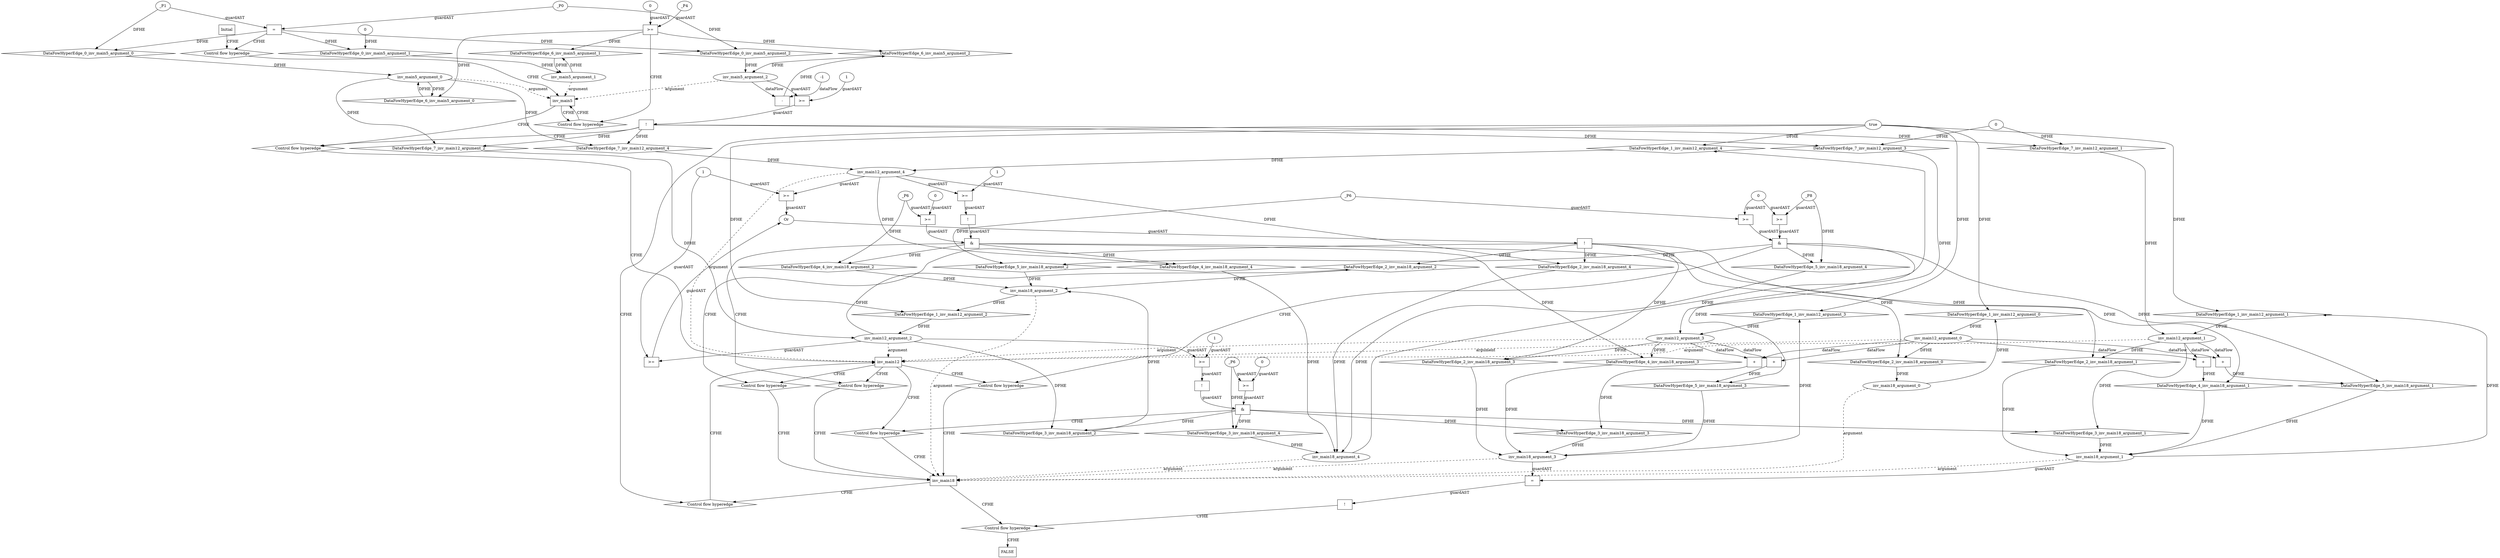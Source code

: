 digraph dag {
"inv_main12" [label="inv_main12" nodeName="inv_main12" class=CONTROL  shape="rect"];
"inv_main18" [label="inv_main18" nodeName="inv_main18" class=CONTROL  shape="rect"];
"inv_main5" [label="inv_main5" nodeName="inv_main5" class=CONTROL  shape="rect"];
FALSE [label="FALSE" nodeName=FALSE class=CONTROL  shape="rect"];
Initial [label="Initial" nodeName=Initial class=CONTROL  shape="rect"];
ControlFowHyperEdge_0 [label="Control flow hyperedge" nodeName=ControlFowHyperEdge_0 class=controlFlowHyperEdge shape="diamond"];
"Initial" -> ControlFowHyperEdge_0 [label="CFHE"]
ControlFowHyperEdge_0 -> "inv_main5" [label="CFHE"]
ControlFowHyperEdge_1 [label="Control flow hyperedge" nodeName=ControlFowHyperEdge_1 class=controlFlowHyperEdge shape="diamond"];
"inv_main18" -> ControlFowHyperEdge_1 [label="CFHE"]
ControlFowHyperEdge_1 -> "inv_main12" [label="CFHE"]
ControlFowHyperEdge_2 [label="Control flow hyperedge" nodeName=ControlFowHyperEdge_2 class=controlFlowHyperEdge shape="diamond"];
"inv_main12" -> ControlFowHyperEdge_2 [label="CFHE"]
ControlFowHyperEdge_2 -> "inv_main18" [label="CFHE"]
ControlFowHyperEdge_3 [label="Control flow hyperedge" nodeName=ControlFowHyperEdge_3 class=controlFlowHyperEdge shape="diamond"];
"inv_main12" -> ControlFowHyperEdge_3 [label="CFHE"]
ControlFowHyperEdge_3 -> "inv_main18" [label="CFHE"]
ControlFowHyperEdge_4 [label="Control flow hyperedge" nodeName=ControlFowHyperEdge_4 class=controlFlowHyperEdge shape="diamond"];
"inv_main12" -> ControlFowHyperEdge_4 [label="CFHE"]
ControlFowHyperEdge_4 -> "inv_main18" [label="CFHE"]
ControlFowHyperEdge_5 [label="Control flow hyperedge" nodeName=ControlFowHyperEdge_5 class=controlFlowHyperEdge shape="diamond"];
"inv_main12" -> ControlFowHyperEdge_5 [label="CFHE"]
ControlFowHyperEdge_5 -> "inv_main18" [label="CFHE"]
ControlFowHyperEdge_6 [label="Control flow hyperedge" nodeName=ControlFowHyperEdge_6 class=controlFlowHyperEdge shape="diamond"];
"inv_main5" -> ControlFowHyperEdge_6 [label="CFHE"]
ControlFowHyperEdge_6 -> "inv_main5" [label="CFHE"]
ControlFowHyperEdge_7 [label="Control flow hyperedge" nodeName=ControlFowHyperEdge_7 class=controlFlowHyperEdge shape="diamond"];
"inv_main5" -> ControlFowHyperEdge_7 [label="CFHE"]
ControlFowHyperEdge_7 -> "inv_main12" [label="CFHE"]
ControlFowHyperEdge_8 [label="Control flow hyperedge" nodeName=ControlFowHyperEdge_8 class=controlFlowHyperEdge shape="diamond"];
"inv_main18" -> ControlFowHyperEdge_8 [label="CFHE"]
ControlFowHyperEdge_8 -> "FALSE" [label="CFHE"]
"inv_main5_argument_0" [label="inv_main5_argument_0" nodeName=argument0 class=argument  head="inv_main5" shape="oval"];
"inv_main5_argument_0" -> "inv_main5"[label="argument" style="dashed"]
"inv_main5_argument_1" [label="inv_main5_argument_1" nodeName=argument1 class=argument  head="inv_main5" shape="oval"];
"inv_main5_argument_1" -> "inv_main5"[label="argument" style="dashed"]
"inv_main5_argument_2" [label="inv_main5_argument_2" nodeName=argument2 class=argument  head="inv_main5" shape="oval"];
"inv_main5_argument_2" -> "inv_main5"[label="argument" style="dashed"]
"inv_main12_argument_0" [label="inv_main12_argument_0" nodeName=argument0 class=argument  head="inv_main12" shape="oval"];
"inv_main12_argument_0" -> "inv_main12"[label="argument" style="dashed"]
"inv_main12_argument_1" [label="inv_main12_argument_1" nodeName=argument1 class=argument  head="inv_main12" shape="oval"];
"inv_main12_argument_1" -> "inv_main12"[label="argument" style="dashed"]
"inv_main12_argument_2" [label="inv_main12_argument_2" nodeName=argument2 class=argument  head="inv_main12" shape="oval"];
"inv_main12_argument_2" -> "inv_main12"[label="argument" style="dashed"]
"inv_main12_argument_3" [label="inv_main12_argument_3" nodeName=argument3 class=argument  head="inv_main12" shape="oval"];
"inv_main12_argument_3" -> "inv_main12"[label="argument" style="dashed"]
"inv_main12_argument_4" [label="inv_main12_argument_4" nodeName=argument4 class=argument  head="inv_main12" shape="oval"];
"inv_main12_argument_4" -> "inv_main12"[label="argument" style="dashed"]
"inv_main18_argument_0" [label="inv_main18_argument_0" nodeName=argument0 class=argument  head="inv_main18" shape="oval"];
"inv_main18_argument_0" -> "inv_main18"[label="argument" style="dashed"]
"inv_main18_argument_1" [label="inv_main18_argument_1" nodeName=argument1 class=argument  head="inv_main18" shape="oval"];
"inv_main18_argument_1" -> "inv_main18"[label="argument" style="dashed"]
"inv_main18_argument_2" [label="inv_main18_argument_2" nodeName=argument2 class=argument  head="inv_main18" shape="oval"];
"inv_main18_argument_2" -> "inv_main18"[label="argument" style="dashed"]
"inv_main18_argument_3" [label="inv_main18_argument_3" nodeName=argument3 class=argument  head="inv_main18" shape="oval"];
"inv_main18_argument_3" -> "inv_main18"[label="argument" style="dashed"]
"inv_main18_argument_4" [label="inv_main18_argument_4" nodeName=argument4 class=argument  head="inv_main18" shape="oval"];
"inv_main18_argument_4" -> "inv_main18"[label="argument" style="dashed"]

"xxxinv_main5___Initial_0xxxguard_0_node_0" [label="=" nodeName="xxxinv_main5___Initial_0xxxguard_0_node_0" class=Operator  shape="rect"];
"xxxinv_main5___Initial_0xxxdataFlow2_node_0" -> "xxxinv_main5___Initial_0xxxguard_0_node_0"[label="guardAST"]
"xxxinv_main5___Initial_0xxxdataFlow_0_node_0" -> "xxxinv_main5___Initial_0xxxguard_0_node_0"[label="guardAST"]

"xxxinv_main5___Initial_0xxxguard_0_node_0" -> "ControlFowHyperEdge_0" [label="CFHE"];
"xxxinv_main5___Initial_0xxxdataFlow_0_node_0" [label="_P1" nodeName="xxxinv_main5___Initial_0xxxdataFlow_0_node_0" class=symbolicConstant ];

"xxxinv_main5___Initial_0xxxdataFlow1_node_0" [label="0" nodeName="xxxinv_main5___Initial_0xxxdataFlow1_node_0" class=IdealInt ];

"xxxinv_main5___Initial_0xxxdataFlow2_node_0" [label="_P0" nodeName="xxxinv_main5___Initial_0xxxdataFlow2_node_0" class=symbolicConstant ];

"xxxinv_main12___inv_main18_1xxxguard_0_node_0" [label="true" nodeName="xxxinv_main12___inv_main18_1xxxguard_0_node_0" class=Constant ];

"xxxinv_main12___inv_main18_1xxxguard_0_node_0" -> "ControlFowHyperEdge_1" [label="CFHE"];
"xxxinv_main18___inv_main12_2xxxguard_0_node_0" [label="!" nodeName="xxxinv_main18___inv_main12_2xxxguard_0_node_0" class=Operator shape="rect"];
"xxxinv_main18___inv_main12_2xxxguard_0_node_1" [label="Or" nodeName="xxxinv_main18___inv_main12_2xxxguard_0_node_1" class=Operator ];
"xxxinv_main18___inv_main12_2xxxguard_0_node_2" [label=">=" nodeName="xxxinv_main18___inv_main12_2xxxguard_0_node_2" class=Operator  shape="rect"];
"xxxinv_main18___inv_main12_2xxxguard_0_node_4" [label="1" nodeName="xxxinv_main18___inv_main12_2xxxguard_0_node_4" class=IdealInt ];
"xxxinv_main18___inv_main12_2xxxguard_0_node_5" [label=">=" nodeName="xxxinv_main18___inv_main12_2xxxguard_0_node_5" class=Operator  shape="rect"];
"xxxinv_main18___inv_main12_2xxxguard_0_node_1" -> "xxxinv_main18___inv_main12_2xxxguard_0_node_0"[label="guardAST"]
"xxxinv_main18___inv_main12_2xxxguard_0_node_2" -> "xxxinv_main18___inv_main12_2xxxguard_0_node_1"[label="guardAST"]
"xxxinv_main18___inv_main12_2xxxguard_0_node_5" -> "xxxinv_main18___inv_main12_2xxxguard_0_node_1"[label="guardAST"]
"inv_main12_argument_2" -> "xxxinv_main18___inv_main12_2xxxguard_0_node_2"[label="guardAST"]
"xxxinv_main18___inv_main12_2xxxguard_0_node_4" -> "xxxinv_main18___inv_main12_2xxxguard_0_node_2"[label="guardAST"]
"inv_main12_argument_4" -> "xxxinv_main18___inv_main12_2xxxguard_0_node_5"[label="guardAST"]
"xxxinv_main18___inv_main12_2xxxguard_0_node_4" -> "xxxinv_main18___inv_main12_2xxxguard_0_node_5"[label="guardAST"]

"xxxinv_main18___inv_main12_2xxxguard_0_node_0" -> "ControlFowHyperEdge_2" [label="CFHE"];
"xxxinv_main18___inv_main12_3xxx_and" [label="&" nodeName="xxxinv_main18___inv_main12_3xxx_and" class=Operator shape="rect"];
"xxxinv_main18___inv_main12_3xxxguard_0_node_0" [label=">=" nodeName="xxxinv_main18___inv_main12_3xxxguard_0_node_0" class=Operator  shape="rect"];
"xxxinv_main18___inv_main12_3xxxguard_0_node_2" [label="0" nodeName="xxxinv_main18___inv_main12_3xxxguard_0_node_2" class=IdealInt ];
"xxxinv_main18___inv_main12_3xxxdataFlow1_node_0" -> "xxxinv_main18___inv_main12_3xxxguard_0_node_0"[label="guardAST"]
"xxxinv_main18___inv_main12_3xxxguard_0_node_2" -> "xxxinv_main18___inv_main12_3xxxguard_0_node_0"[label="guardAST"]

"xxxinv_main18___inv_main12_3xxxguard_0_node_0" -> "xxxinv_main18___inv_main12_3xxx_and" [label="guardAST"];
"xxxinv_main18___inv_main12_3xxxguard1_node_0" [label="!" nodeName="xxxinv_main18___inv_main12_3xxxguard1_node_0" class=Operator shape="rect"];
"xxxinv_main18___inv_main12_3xxxguard1_node_1" [label=">=" nodeName="xxxinv_main18___inv_main12_3xxxguard1_node_1" class=Operator  shape="rect"];
"xxxinv_main18___inv_main12_3xxxguard1_node_3" [label="1" nodeName="xxxinv_main18___inv_main12_3xxxguard1_node_3" class=IdealInt ];
"xxxinv_main18___inv_main12_3xxxguard1_node_1" -> "xxxinv_main18___inv_main12_3xxxguard1_node_0"[label="guardAST"]
"inv_main12_argument_2" -> "xxxinv_main18___inv_main12_3xxxguard1_node_1"[label="guardAST"]
"xxxinv_main18___inv_main12_3xxxguard1_node_3" -> "xxxinv_main18___inv_main12_3xxxguard1_node_1"[label="guardAST"]

"xxxinv_main18___inv_main12_3xxxguard1_node_0" -> "xxxinv_main18___inv_main12_3xxx_and" [label="guardAST"];
"xxxinv_main18___inv_main12_3xxx_and" -> "ControlFowHyperEdge_3" [label="CFHE"];
"xxxinv_main18___inv_main12_3xxxdataFlow_0_node_0" [label="+" nodeName="xxxinv_main18___inv_main12_3xxxdataFlow_0_node_0" class= Operator shape="rect"];
"inv_main12_argument_3" -> "xxxinv_main18___inv_main12_3xxxdataFlow_0_node_0"[label="dataFlow"]
"inv_main12_argument_0" -> "xxxinv_main18___inv_main12_3xxxdataFlow_0_node_0"[label="dataFlow"]

"xxxinv_main18___inv_main12_3xxxdataFlow1_node_0" [label="_P6" nodeName="xxxinv_main18___inv_main12_3xxxdataFlow1_node_0" class=symbolicConstant ];

"xxxinv_main18___inv_main12_4xxx_and" [label="&" nodeName="xxxinv_main18___inv_main12_4xxx_and" class=Operator shape="rect"];
"xxxinv_main18___inv_main12_4xxxguard_0_node_0" [label="!" nodeName="xxxinv_main18___inv_main12_4xxxguard_0_node_0" class=Operator shape="rect"];
"xxxinv_main18___inv_main12_4xxxguard_0_node_1" [label=">=" nodeName="xxxinv_main18___inv_main12_4xxxguard_0_node_1" class=Operator  shape="rect"];
"xxxinv_main18___inv_main12_4xxxguard_0_node_3" [label="1" nodeName="xxxinv_main18___inv_main12_4xxxguard_0_node_3" class=IdealInt ];
"xxxinv_main18___inv_main12_4xxxguard_0_node_1" -> "xxxinv_main18___inv_main12_4xxxguard_0_node_0"[label="guardAST"]
"inv_main12_argument_4" -> "xxxinv_main18___inv_main12_4xxxguard_0_node_1"[label="guardAST"]
"xxxinv_main18___inv_main12_4xxxguard_0_node_3" -> "xxxinv_main18___inv_main12_4xxxguard_0_node_1"[label="guardAST"]

"xxxinv_main18___inv_main12_4xxxguard_0_node_0" -> "xxxinv_main18___inv_main12_4xxx_and" [label="guardAST"];
"xxxinv_main18___inv_main12_4xxxguard1_node_0" [label=">=" nodeName="xxxinv_main18___inv_main12_4xxxguard1_node_0" class=Operator  shape="rect"];
"xxxinv_main18___inv_main12_4xxxguard1_node_2" [label="0" nodeName="xxxinv_main18___inv_main12_4xxxguard1_node_2" class=IdealInt ];
"xxxinv_main18___inv_main12_4xxxdataFlow1_node_0" -> "xxxinv_main18___inv_main12_4xxxguard1_node_0"[label="guardAST"]
"xxxinv_main18___inv_main12_4xxxguard1_node_2" -> "xxxinv_main18___inv_main12_4xxxguard1_node_0"[label="guardAST"]

"xxxinv_main18___inv_main12_4xxxguard1_node_0" -> "xxxinv_main18___inv_main12_4xxx_and" [label="guardAST"];
"xxxinv_main18___inv_main12_4xxx_and" -> "ControlFowHyperEdge_4" [label="CFHE"];
"xxxinv_main18___inv_main12_4xxxdataFlow_0_node_0" [label="+" nodeName="xxxinv_main18___inv_main12_4xxxdataFlow_0_node_0" class= Operator shape="rect"];
"inv_main12_argument_1" -> "xxxinv_main18___inv_main12_4xxxdataFlow_0_node_0"[label="dataFlow"]
"inv_main12_argument_0" -> "xxxinv_main18___inv_main12_4xxxdataFlow_0_node_0"[label="dataFlow"]

"xxxinv_main18___inv_main12_4xxxdataFlow1_node_0" [label="_P6" nodeName="xxxinv_main18___inv_main12_4xxxdataFlow1_node_0" class=symbolicConstant ];

"xxxinv_main18___inv_main12_5xxx_and" [label="&" nodeName="xxxinv_main18___inv_main12_5xxx_and" class=Operator shape="rect"];
"xxxinv_main18___inv_main12_5xxxguard_0_node_0" [label=">=" nodeName="xxxinv_main18___inv_main12_5xxxguard_0_node_0" class=Operator  shape="rect"];
"xxxinv_main18___inv_main12_5xxxguard_0_node_2" [label="0" nodeName="xxxinv_main18___inv_main12_5xxxguard_0_node_2" class=IdealInt ];
"xxxinv_main18___inv_main12_5xxxdataFlow3_node_0" -> "xxxinv_main18___inv_main12_5xxxguard_0_node_0"[label="guardAST"]
"xxxinv_main18___inv_main12_5xxxguard_0_node_2" -> "xxxinv_main18___inv_main12_5xxxguard_0_node_0"[label="guardAST"]

"xxxinv_main18___inv_main12_5xxxguard_0_node_0" -> "xxxinv_main18___inv_main12_5xxx_and" [label="guardAST"];
"xxxinv_main18___inv_main12_5xxxguard1_node_0" [label=">=" nodeName="xxxinv_main18___inv_main12_5xxxguard1_node_0" class=Operator  shape="rect"];
"xxxinv_main18___inv_main12_5xxxdataFlow1_node_0" -> "xxxinv_main18___inv_main12_5xxxguard1_node_0"[label="guardAST"]
"xxxinv_main18___inv_main12_5xxxguard_0_node_2" -> "xxxinv_main18___inv_main12_5xxxguard1_node_0"[label="guardAST"]

"xxxinv_main18___inv_main12_5xxxguard1_node_0" -> "xxxinv_main18___inv_main12_5xxx_and" [label="guardAST"];
"xxxinv_main18___inv_main12_5xxx_and" -> "ControlFowHyperEdge_5" [label="CFHE"];
"xxxinv_main18___inv_main12_5xxxdataFlow_0_node_0" [label="+" nodeName="xxxinv_main18___inv_main12_5xxxdataFlow_0_node_0" class= Operator shape="rect"];
"inv_main12_argument_1" -> "xxxinv_main18___inv_main12_5xxxdataFlow_0_node_0"[label="dataFlow"]
"inv_main12_argument_0" -> "xxxinv_main18___inv_main12_5xxxdataFlow_0_node_0"[label="dataFlow"]

"xxxinv_main18___inv_main12_5xxxdataFlow1_node_0" [label="_P6" nodeName="xxxinv_main18___inv_main12_5xxxdataFlow1_node_0" class=symbolicConstant ];

"xxxinv_main18___inv_main12_5xxxdataFlow2_node_0" [label="+" nodeName="xxxinv_main18___inv_main12_5xxxdataFlow2_node_0" class= Operator shape="rect"];
"inv_main12_argument_3" -> "xxxinv_main18___inv_main12_5xxxdataFlow2_node_0"[label="dataFlow"]
"inv_main12_argument_0" -> "xxxinv_main18___inv_main12_5xxxdataFlow2_node_0"[label="dataFlow"]

"xxxinv_main18___inv_main12_5xxxdataFlow3_node_0" [label="_P8" nodeName="xxxinv_main18___inv_main12_5xxxdataFlow3_node_0" class=symbolicConstant ];

"xxxinv_main5___inv_main5_6xxxguard_0_node_0" [label=">=" nodeName="xxxinv_main5___inv_main5_6xxxguard_0_node_0" class=Operator  shape="rect"];
"xxxinv_main5___inv_main5_6xxxguard_0_node_1" [label="_P4" nodeName="xxxinv_main5___inv_main5_6xxxguard_0_node_1" class=symbolicConstant ];
"xxxinv_main5___inv_main5_6xxxguard_0_node_2" [label="0" nodeName="xxxinv_main5___inv_main5_6xxxguard_0_node_2" class=IdealInt ];
"xxxinv_main5___inv_main5_6xxxguard_0_node_1" -> "xxxinv_main5___inv_main5_6xxxguard_0_node_0"[label="guardAST"]
"xxxinv_main5___inv_main5_6xxxguard_0_node_2" -> "xxxinv_main5___inv_main5_6xxxguard_0_node_0"[label="guardAST"]

"xxxinv_main5___inv_main5_6xxxguard_0_node_0" -> "ControlFowHyperEdge_6" [label="CFHE"];

"xxxinv_main5___inv_main5_6xxxdataFlow1_node_0" [label="-" nodeName="xxxinv_main5___inv_main5_6xxxdataFlow1_node_0" class= Operator shape="rect"];
"xxxinv_main5___inv_main5_6xxxdataFlow1_node_2" [label="-1" nodeName="xxxinv_main5___inv_main5_6xxxdataFlow1_node_2" class=IdealInt ];
"inv_main5_argument_2" -> "xxxinv_main5___inv_main5_6xxxdataFlow1_node_0"[label="dataFlow"]
"xxxinv_main5___inv_main5_6xxxdataFlow1_node_2" -> "xxxinv_main5___inv_main5_6xxxdataFlow1_node_0"[label="dataFlow"]

"xxxinv_main12___inv_main5_7xxxguard_0_node_0" [label="!" nodeName="xxxinv_main12___inv_main5_7xxxguard_0_node_0" class=Operator shape="rect"];
"xxxinv_main12___inv_main5_7xxxguard_0_node_1" [label=">=" nodeName="xxxinv_main12___inv_main5_7xxxguard_0_node_1" class=Operator  shape="rect"];
"xxxinv_main12___inv_main5_7xxxguard_0_node_3" [label="1" nodeName="xxxinv_main12___inv_main5_7xxxguard_0_node_3" class=IdealInt ];
"xxxinv_main12___inv_main5_7xxxguard_0_node_1" -> "xxxinv_main12___inv_main5_7xxxguard_0_node_0"[label="guardAST"]
"inv_main5_argument_2" -> "xxxinv_main12___inv_main5_7xxxguard_0_node_1"[label="guardAST"]
"xxxinv_main12___inv_main5_7xxxguard_0_node_3" -> "xxxinv_main12___inv_main5_7xxxguard_0_node_1"[label="guardAST"]

"xxxinv_main12___inv_main5_7xxxguard_0_node_0" -> "ControlFowHyperEdge_7" [label="CFHE"];
"xxxinv_main12___inv_main5_7xxxdataFlow_0_node_0" [label="0" nodeName="xxxinv_main12___inv_main5_7xxxdataFlow_0_node_0" class=IdealInt ];




"xxxFALSE___inv_main18_8xxxguard_0_node_0" [label="!" nodeName="xxxFALSE___inv_main18_8xxxguard_0_node_0" class=Operator shape="rect"];
"xxxFALSE___inv_main18_8xxxguard_0_node_1" [label="=" nodeName="xxxFALSE___inv_main18_8xxxguard_0_node_1" class=Operator  shape="rect"];
"xxxFALSE___inv_main18_8xxxguard_0_node_1" -> "xxxFALSE___inv_main18_8xxxguard_0_node_0"[label="guardAST"]
"inv_main18_argument_1" -> "xxxFALSE___inv_main18_8xxxguard_0_node_1"[label="guardAST"]
"inv_main18_argument_3" -> "xxxFALSE___inv_main18_8xxxguard_0_node_1"[label="guardAST"]

"xxxFALSE___inv_main18_8xxxguard_0_node_0" -> "ControlFowHyperEdge_8" [label="CFHE"];
"inv_main18_argument_3" -> "DataFowHyperEdge_1_inv_main12_argument_3"[label="DFHE"]
"DataFowHyperEdge_1_inv_main12_argument_3" [label="DataFowHyperEdge_1_inv_main12_argument_3" nodeName="DataFowHyperEdge_1_inv_main12_argument_3" class=DataFlowHyperedge shape="diamond"];
"DataFowHyperEdge_1_inv_main12_argument_3" -> "inv_main12_argument_3"[label="DFHE"]
"xxxinv_main12___inv_main18_1xxxguard_0_node_0" -> "DataFowHyperEdge_1_inv_main12_argument_3"[label="DFHE"]
"inv_main18_argument_1" -> "DataFowHyperEdge_1_inv_main12_argument_1"[label="DFHE"]
"DataFowHyperEdge_1_inv_main12_argument_1" [label="DataFowHyperEdge_1_inv_main12_argument_1" nodeName="DataFowHyperEdge_1_inv_main12_argument_1" class=DataFlowHyperedge shape="diamond"];
"DataFowHyperEdge_1_inv_main12_argument_1" -> "inv_main12_argument_1"[label="DFHE"]
"xxxinv_main12___inv_main18_1xxxguard_0_node_0" -> "DataFowHyperEdge_1_inv_main12_argument_1"[label="DFHE"]
"inv_main18_argument_0" -> "DataFowHyperEdge_1_inv_main12_argument_0"[label="DFHE"]
"DataFowHyperEdge_1_inv_main12_argument_0" [label="DataFowHyperEdge_1_inv_main12_argument_0" nodeName="DataFowHyperEdge_1_inv_main12_argument_0" class=DataFlowHyperedge shape="diamond"];
"DataFowHyperEdge_1_inv_main12_argument_0" -> "inv_main12_argument_0"[label="DFHE"]
"xxxinv_main12___inv_main18_1xxxguard_0_node_0" -> "DataFowHyperEdge_1_inv_main12_argument_0"[label="DFHE"]
"inv_main18_argument_4" -> "DataFowHyperEdge_1_inv_main12_argument_4"[label="DFHE"]
"DataFowHyperEdge_1_inv_main12_argument_4" [label="DataFowHyperEdge_1_inv_main12_argument_4" nodeName="DataFowHyperEdge_1_inv_main12_argument_4" class=DataFlowHyperedge shape="diamond"];
"DataFowHyperEdge_1_inv_main12_argument_4" -> "inv_main12_argument_4"[label="DFHE"]
"xxxinv_main12___inv_main18_1xxxguard_0_node_0" -> "DataFowHyperEdge_1_inv_main12_argument_4"[label="DFHE"]
"inv_main18_argument_2" -> "DataFowHyperEdge_1_inv_main12_argument_2"[label="DFHE"]
"DataFowHyperEdge_1_inv_main12_argument_2" [label="DataFowHyperEdge_1_inv_main12_argument_2" nodeName="DataFowHyperEdge_1_inv_main12_argument_2" class=DataFlowHyperedge shape="diamond"];
"DataFowHyperEdge_1_inv_main12_argument_2" -> "inv_main12_argument_2"[label="DFHE"]
"xxxinv_main12___inv_main18_1xxxguard_0_node_0" -> "DataFowHyperEdge_1_inv_main12_argument_2"[label="DFHE"]
"inv_main12_argument_2" -> "DataFowHyperEdge_2_inv_main18_argument_2"[label="DFHE"]
"DataFowHyperEdge_2_inv_main18_argument_2" [label="DataFowHyperEdge_2_inv_main18_argument_2" nodeName="DataFowHyperEdge_2_inv_main18_argument_2" class=DataFlowHyperedge shape="diamond"];
"DataFowHyperEdge_2_inv_main18_argument_2" -> "inv_main18_argument_2"[label="DFHE"]
"xxxinv_main18___inv_main12_2xxxguard_0_node_0" -> "DataFowHyperEdge_2_inv_main18_argument_2"[label="DFHE"]
"inv_main12_argument_4" -> "DataFowHyperEdge_2_inv_main18_argument_4"[label="DFHE"]
"DataFowHyperEdge_2_inv_main18_argument_4" [label="DataFowHyperEdge_2_inv_main18_argument_4" nodeName="DataFowHyperEdge_2_inv_main18_argument_4" class=DataFlowHyperedge shape="diamond"];
"DataFowHyperEdge_2_inv_main18_argument_4" -> "inv_main18_argument_4"[label="DFHE"]
"xxxinv_main18___inv_main12_2xxxguard_0_node_0" -> "DataFowHyperEdge_2_inv_main18_argument_4"[label="DFHE"]
"inv_main12_argument_0" -> "DataFowHyperEdge_2_inv_main18_argument_0"[label="DFHE"]
"DataFowHyperEdge_2_inv_main18_argument_0" [label="DataFowHyperEdge_2_inv_main18_argument_0" nodeName="DataFowHyperEdge_2_inv_main18_argument_0" class=DataFlowHyperedge shape="diamond"];
"DataFowHyperEdge_2_inv_main18_argument_0" -> "inv_main18_argument_0"[label="DFHE"]
"xxxinv_main18___inv_main12_2xxxguard_0_node_0" -> "DataFowHyperEdge_2_inv_main18_argument_0"[label="DFHE"]
"inv_main12_argument_1" -> "DataFowHyperEdge_2_inv_main18_argument_1"[label="DFHE"]
"DataFowHyperEdge_2_inv_main18_argument_1" [label="DataFowHyperEdge_2_inv_main18_argument_1" nodeName="DataFowHyperEdge_2_inv_main18_argument_1" class=DataFlowHyperedge shape="diamond"];
"DataFowHyperEdge_2_inv_main18_argument_1" -> "inv_main18_argument_1"[label="DFHE"]
"xxxinv_main18___inv_main12_2xxxguard_0_node_0" -> "DataFowHyperEdge_2_inv_main18_argument_1"[label="DFHE"]
"inv_main12_argument_3" -> "DataFowHyperEdge_2_inv_main18_argument_3"[label="DFHE"]
"DataFowHyperEdge_2_inv_main18_argument_3" [label="DataFowHyperEdge_2_inv_main18_argument_3" nodeName="DataFowHyperEdge_2_inv_main18_argument_3" class=DataFlowHyperedge shape="diamond"];
"DataFowHyperEdge_2_inv_main18_argument_3" -> "inv_main18_argument_3"[label="DFHE"]
"xxxinv_main18___inv_main12_2xxxguard_0_node_0" -> "DataFowHyperEdge_2_inv_main18_argument_3"[label="DFHE"]
"inv_main12_argument_1" -> "DataFowHyperEdge_3_inv_main18_argument_1"[label="DFHE"]
"DataFowHyperEdge_3_inv_main18_argument_1" [label="DataFowHyperEdge_3_inv_main18_argument_1" nodeName="DataFowHyperEdge_3_inv_main18_argument_1" class=DataFlowHyperedge shape="diamond"];
"DataFowHyperEdge_3_inv_main18_argument_1" -> "inv_main18_argument_1"[label="DFHE"]
"xxxinv_main18___inv_main12_3xxx_and" -> "DataFowHyperEdge_3_inv_main18_argument_1"[label="DFHE"]
"inv_main12_argument_2" -> "DataFowHyperEdge_3_inv_main18_argument_2"[label="DFHE"]
"DataFowHyperEdge_3_inv_main18_argument_2" [label="DataFowHyperEdge_3_inv_main18_argument_2" nodeName="DataFowHyperEdge_3_inv_main18_argument_2" class=DataFlowHyperedge shape="diamond"];
"DataFowHyperEdge_3_inv_main18_argument_2" -> "inv_main18_argument_2"[label="DFHE"]
"xxxinv_main18___inv_main12_3xxx_and" -> "DataFowHyperEdge_3_inv_main18_argument_2"[label="DFHE"]
"inv_main12_argument_3" -> "DataFowHyperEdge_4_inv_main18_argument_3"[label="DFHE"]
"DataFowHyperEdge_4_inv_main18_argument_3" [label="DataFowHyperEdge_4_inv_main18_argument_3" nodeName="DataFowHyperEdge_4_inv_main18_argument_3" class=DataFlowHyperedge shape="diamond"];
"DataFowHyperEdge_4_inv_main18_argument_3" -> "inv_main18_argument_3"[label="DFHE"]
"xxxinv_main18___inv_main12_4xxx_and" -> "DataFowHyperEdge_4_inv_main18_argument_3"[label="DFHE"]
"inv_main12_argument_4" -> "DataFowHyperEdge_4_inv_main18_argument_4"[label="DFHE"]
"DataFowHyperEdge_4_inv_main18_argument_4" [label="DataFowHyperEdge_4_inv_main18_argument_4" nodeName="DataFowHyperEdge_4_inv_main18_argument_4" class=DataFlowHyperedge shape="diamond"];
"DataFowHyperEdge_4_inv_main18_argument_4" -> "inv_main18_argument_4"[label="DFHE"]
"xxxinv_main18___inv_main12_4xxx_and" -> "DataFowHyperEdge_4_inv_main18_argument_4"[label="DFHE"]
"inv_main5_argument_0" -> "DataFowHyperEdge_6_inv_main5_argument_0"[label="DFHE"]
"DataFowHyperEdge_6_inv_main5_argument_0" [label="DataFowHyperEdge_6_inv_main5_argument_0" nodeName="DataFowHyperEdge_6_inv_main5_argument_0" class=DataFlowHyperedge shape="diamond"];
"DataFowHyperEdge_6_inv_main5_argument_0" -> "inv_main5_argument_0"[label="DFHE"]
"xxxinv_main5___inv_main5_6xxxguard_0_node_0" -> "DataFowHyperEdge_6_inv_main5_argument_0"[label="DFHE"]
"DataFowHyperEdge_0_inv_main5_argument_0" [label="DataFowHyperEdge_0_inv_main5_argument_0" nodeName="DataFowHyperEdge_0_inv_main5_argument_0" class=DataFlowHyperedge shape="diamond"];
"DataFowHyperEdge_0_inv_main5_argument_0" -> "inv_main5_argument_0"[label="DFHE"]
"xxxinv_main5___Initial_0xxxguard_0_node_0" -> "DataFowHyperEdge_0_inv_main5_argument_0"[label="DFHE"]
"xxxinv_main5___Initial_0xxxdataFlow_0_node_0" -> "DataFowHyperEdge_0_inv_main5_argument_0" [label="DFHE"];
"DataFowHyperEdge_0_inv_main5_argument_1" [label="DataFowHyperEdge_0_inv_main5_argument_1" nodeName="DataFowHyperEdge_0_inv_main5_argument_1" class=DataFlowHyperedge shape="diamond"];
"DataFowHyperEdge_0_inv_main5_argument_1" -> "inv_main5_argument_1"[label="DFHE"]
"xxxinv_main5___Initial_0xxxguard_0_node_0" -> "DataFowHyperEdge_0_inv_main5_argument_1"[label="DFHE"]
"xxxinv_main5___Initial_0xxxdataFlow1_node_0" -> "DataFowHyperEdge_0_inv_main5_argument_1" [label="DFHE"];
"DataFowHyperEdge_0_inv_main5_argument_2" [label="DataFowHyperEdge_0_inv_main5_argument_2" nodeName="DataFowHyperEdge_0_inv_main5_argument_2" class=DataFlowHyperedge shape="diamond"];
"DataFowHyperEdge_0_inv_main5_argument_2" -> "inv_main5_argument_2"[label="DFHE"]
"xxxinv_main5___Initial_0xxxguard_0_node_0" -> "DataFowHyperEdge_0_inv_main5_argument_2"[label="DFHE"]
"xxxinv_main5___Initial_0xxxdataFlow2_node_0" -> "DataFowHyperEdge_0_inv_main5_argument_2" [label="DFHE"];
"DataFowHyperEdge_3_inv_main18_argument_3" [label="DataFowHyperEdge_3_inv_main18_argument_3" nodeName="DataFowHyperEdge_3_inv_main18_argument_3" class=DataFlowHyperedge shape="diamond"];
"DataFowHyperEdge_3_inv_main18_argument_3" -> "inv_main18_argument_3"[label="DFHE"]
"xxxinv_main18___inv_main12_3xxx_and" -> "DataFowHyperEdge_3_inv_main18_argument_3"[label="DFHE"]
"xxxinv_main18___inv_main12_3xxxdataFlow_0_node_0" -> "DataFowHyperEdge_3_inv_main18_argument_3" [label="DFHE"];
"DataFowHyperEdge_3_inv_main18_argument_4" [label="DataFowHyperEdge_3_inv_main18_argument_4" nodeName="DataFowHyperEdge_3_inv_main18_argument_4" class=DataFlowHyperedge shape="diamond"];
"DataFowHyperEdge_3_inv_main18_argument_4" -> "inv_main18_argument_4"[label="DFHE"]
"xxxinv_main18___inv_main12_3xxx_and" -> "DataFowHyperEdge_3_inv_main18_argument_4"[label="DFHE"]
"xxxinv_main18___inv_main12_3xxxdataFlow1_node_0" -> "DataFowHyperEdge_3_inv_main18_argument_4" [label="DFHE"];
"DataFowHyperEdge_4_inv_main18_argument_1" [label="DataFowHyperEdge_4_inv_main18_argument_1" nodeName="DataFowHyperEdge_4_inv_main18_argument_1" class=DataFlowHyperedge shape="diamond"];
"DataFowHyperEdge_4_inv_main18_argument_1" -> "inv_main18_argument_1"[label="DFHE"]
"xxxinv_main18___inv_main12_4xxx_and" -> "DataFowHyperEdge_4_inv_main18_argument_1"[label="DFHE"]
"xxxinv_main18___inv_main12_4xxxdataFlow_0_node_0" -> "DataFowHyperEdge_4_inv_main18_argument_1" [label="DFHE"];
"DataFowHyperEdge_4_inv_main18_argument_2" [label="DataFowHyperEdge_4_inv_main18_argument_2" nodeName="DataFowHyperEdge_4_inv_main18_argument_2" class=DataFlowHyperedge shape="diamond"];
"DataFowHyperEdge_4_inv_main18_argument_2" -> "inv_main18_argument_2"[label="DFHE"]
"xxxinv_main18___inv_main12_4xxx_and" -> "DataFowHyperEdge_4_inv_main18_argument_2"[label="DFHE"]
"xxxinv_main18___inv_main12_4xxxdataFlow1_node_0" -> "DataFowHyperEdge_4_inv_main18_argument_2" [label="DFHE"];
"DataFowHyperEdge_5_inv_main18_argument_1" [label="DataFowHyperEdge_5_inv_main18_argument_1" nodeName="DataFowHyperEdge_5_inv_main18_argument_1" class=DataFlowHyperedge shape="diamond"];
"DataFowHyperEdge_5_inv_main18_argument_1" -> "inv_main18_argument_1"[label="DFHE"]
"xxxinv_main18___inv_main12_5xxx_and" -> "DataFowHyperEdge_5_inv_main18_argument_1"[label="DFHE"]
"xxxinv_main18___inv_main12_5xxxdataFlow_0_node_0" -> "DataFowHyperEdge_5_inv_main18_argument_1" [label="DFHE"];
"DataFowHyperEdge_5_inv_main18_argument_2" [label="DataFowHyperEdge_5_inv_main18_argument_2" nodeName="DataFowHyperEdge_5_inv_main18_argument_2" class=DataFlowHyperedge shape="diamond"];
"DataFowHyperEdge_5_inv_main18_argument_2" -> "inv_main18_argument_2"[label="DFHE"]
"xxxinv_main18___inv_main12_5xxx_and" -> "DataFowHyperEdge_5_inv_main18_argument_2"[label="DFHE"]
"xxxinv_main18___inv_main12_5xxxdataFlow1_node_0" -> "DataFowHyperEdge_5_inv_main18_argument_2" [label="DFHE"];
"DataFowHyperEdge_5_inv_main18_argument_3" [label="DataFowHyperEdge_5_inv_main18_argument_3" nodeName="DataFowHyperEdge_5_inv_main18_argument_3" class=DataFlowHyperedge shape="diamond"];
"DataFowHyperEdge_5_inv_main18_argument_3" -> "inv_main18_argument_3"[label="DFHE"]
"xxxinv_main18___inv_main12_5xxx_and" -> "DataFowHyperEdge_5_inv_main18_argument_3"[label="DFHE"]
"xxxinv_main18___inv_main12_5xxxdataFlow2_node_0" -> "DataFowHyperEdge_5_inv_main18_argument_3" [label="DFHE"];
"DataFowHyperEdge_5_inv_main18_argument_4" [label="DataFowHyperEdge_5_inv_main18_argument_4" nodeName="DataFowHyperEdge_5_inv_main18_argument_4" class=DataFlowHyperedge shape="diamond"];
"DataFowHyperEdge_5_inv_main18_argument_4" -> "inv_main18_argument_4"[label="DFHE"]
"xxxinv_main18___inv_main12_5xxx_and" -> "DataFowHyperEdge_5_inv_main18_argument_4"[label="DFHE"]
"xxxinv_main18___inv_main12_5xxxdataFlow3_node_0" -> "DataFowHyperEdge_5_inv_main18_argument_4" [label="DFHE"];
"DataFowHyperEdge_6_inv_main5_argument_1" [label="DataFowHyperEdge_6_inv_main5_argument_1" nodeName="DataFowHyperEdge_6_inv_main5_argument_1" class=DataFlowHyperedge shape="diamond"];
"DataFowHyperEdge_6_inv_main5_argument_1" -> "inv_main5_argument_1"[label="DFHE"]
"xxxinv_main5___inv_main5_6xxxguard_0_node_0" -> "DataFowHyperEdge_6_inv_main5_argument_1"[label="DFHE"]
"inv_main5_argument_1" -> "DataFowHyperEdge_6_inv_main5_argument_1" [label="DFHE"];
"DataFowHyperEdge_6_inv_main5_argument_2" [label="DataFowHyperEdge_6_inv_main5_argument_2" nodeName="DataFowHyperEdge_6_inv_main5_argument_2" class=DataFlowHyperedge shape="diamond"];
"DataFowHyperEdge_6_inv_main5_argument_2" -> "inv_main5_argument_2"[label="DFHE"]
"xxxinv_main5___inv_main5_6xxxguard_0_node_0" -> "DataFowHyperEdge_6_inv_main5_argument_2"[label="DFHE"]
"xxxinv_main5___inv_main5_6xxxdataFlow1_node_0" -> "DataFowHyperEdge_6_inv_main5_argument_2" [label="DFHE"];
"DataFowHyperEdge_7_inv_main12_argument_1" [label="DataFowHyperEdge_7_inv_main12_argument_1" nodeName="DataFowHyperEdge_7_inv_main12_argument_1" class=DataFlowHyperedge shape="diamond"];
"DataFowHyperEdge_7_inv_main12_argument_1" -> "inv_main12_argument_1"[label="DFHE"]
"xxxinv_main12___inv_main5_7xxxguard_0_node_0" -> "DataFowHyperEdge_7_inv_main12_argument_1"[label="DFHE"]
"xxxinv_main12___inv_main5_7xxxdataFlow_0_node_0" -> "DataFowHyperEdge_7_inv_main12_argument_1" [label="DFHE"];
"DataFowHyperEdge_7_inv_main12_argument_2" [label="DataFowHyperEdge_7_inv_main12_argument_2" nodeName="DataFowHyperEdge_7_inv_main12_argument_2" class=DataFlowHyperedge shape="diamond"];
"DataFowHyperEdge_7_inv_main12_argument_2" -> "inv_main12_argument_2"[label="DFHE"]
"xxxinv_main12___inv_main5_7xxxguard_0_node_0" -> "DataFowHyperEdge_7_inv_main12_argument_2"[label="DFHE"]
"inv_main5_argument_0" -> "DataFowHyperEdge_7_inv_main12_argument_2" [label="DFHE"];
"DataFowHyperEdge_7_inv_main12_argument_3" [label="DataFowHyperEdge_7_inv_main12_argument_3" nodeName="DataFowHyperEdge_7_inv_main12_argument_3" class=DataFlowHyperedge shape="diamond"];
"DataFowHyperEdge_7_inv_main12_argument_3" -> "inv_main12_argument_3"[label="DFHE"]
"xxxinv_main12___inv_main5_7xxxguard_0_node_0" -> "DataFowHyperEdge_7_inv_main12_argument_3"[label="DFHE"]
"xxxinv_main12___inv_main5_7xxxdataFlow_0_node_0" -> "DataFowHyperEdge_7_inv_main12_argument_3" [label="DFHE"];
"DataFowHyperEdge_7_inv_main12_argument_4" [label="DataFowHyperEdge_7_inv_main12_argument_4" nodeName="DataFowHyperEdge_7_inv_main12_argument_4" class=DataFlowHyperedge shape="diamond"];
"DataFowHyperEdge_7_inv_main12_argument_4" -> "inv_main12_argument_4"[label="DFHE"]
"xxxinv_main12___inv_main5_7xxxguard_0_node_0" -> "DataFowHyperEdge_7_inv_main12_argument_4"[label="DFHE"]
"inv_main5_argument_0" -> "DataFowHyperEdge_7_inv_main12_argument_4" [label="DFHE"];




}
